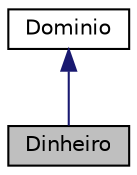 digraph "Dinheiro"
{
 // LATEX_PDF_SIZE
  edge [fontname="Helvetica",fontsize="10",labelfontname="Helvetica",labelfontsize="10"];
  node [fontname="Helvetica",fontsize="10",shape=record];
  Node1 [label="Dinheiro",height=0.2,width=0.4,color="black", fillcolor="grey75", style="filled", fontcolor="black",tooltip="Classe Dinheiro representando uma string que deve possuir as seguintes regras de formatação:"];
  Node2 -> Node1 [dir="back",color="midnightblue",fontsize="10",style="solid",fontname="Helvetica"];
  Node2 [label="Dominio",height=0.2,width=0.4,color="black", fillcolor="white", style="filled",URL="$classDominio.html",tooltip="Classe abstrata que representa um dominio generico."];
}

